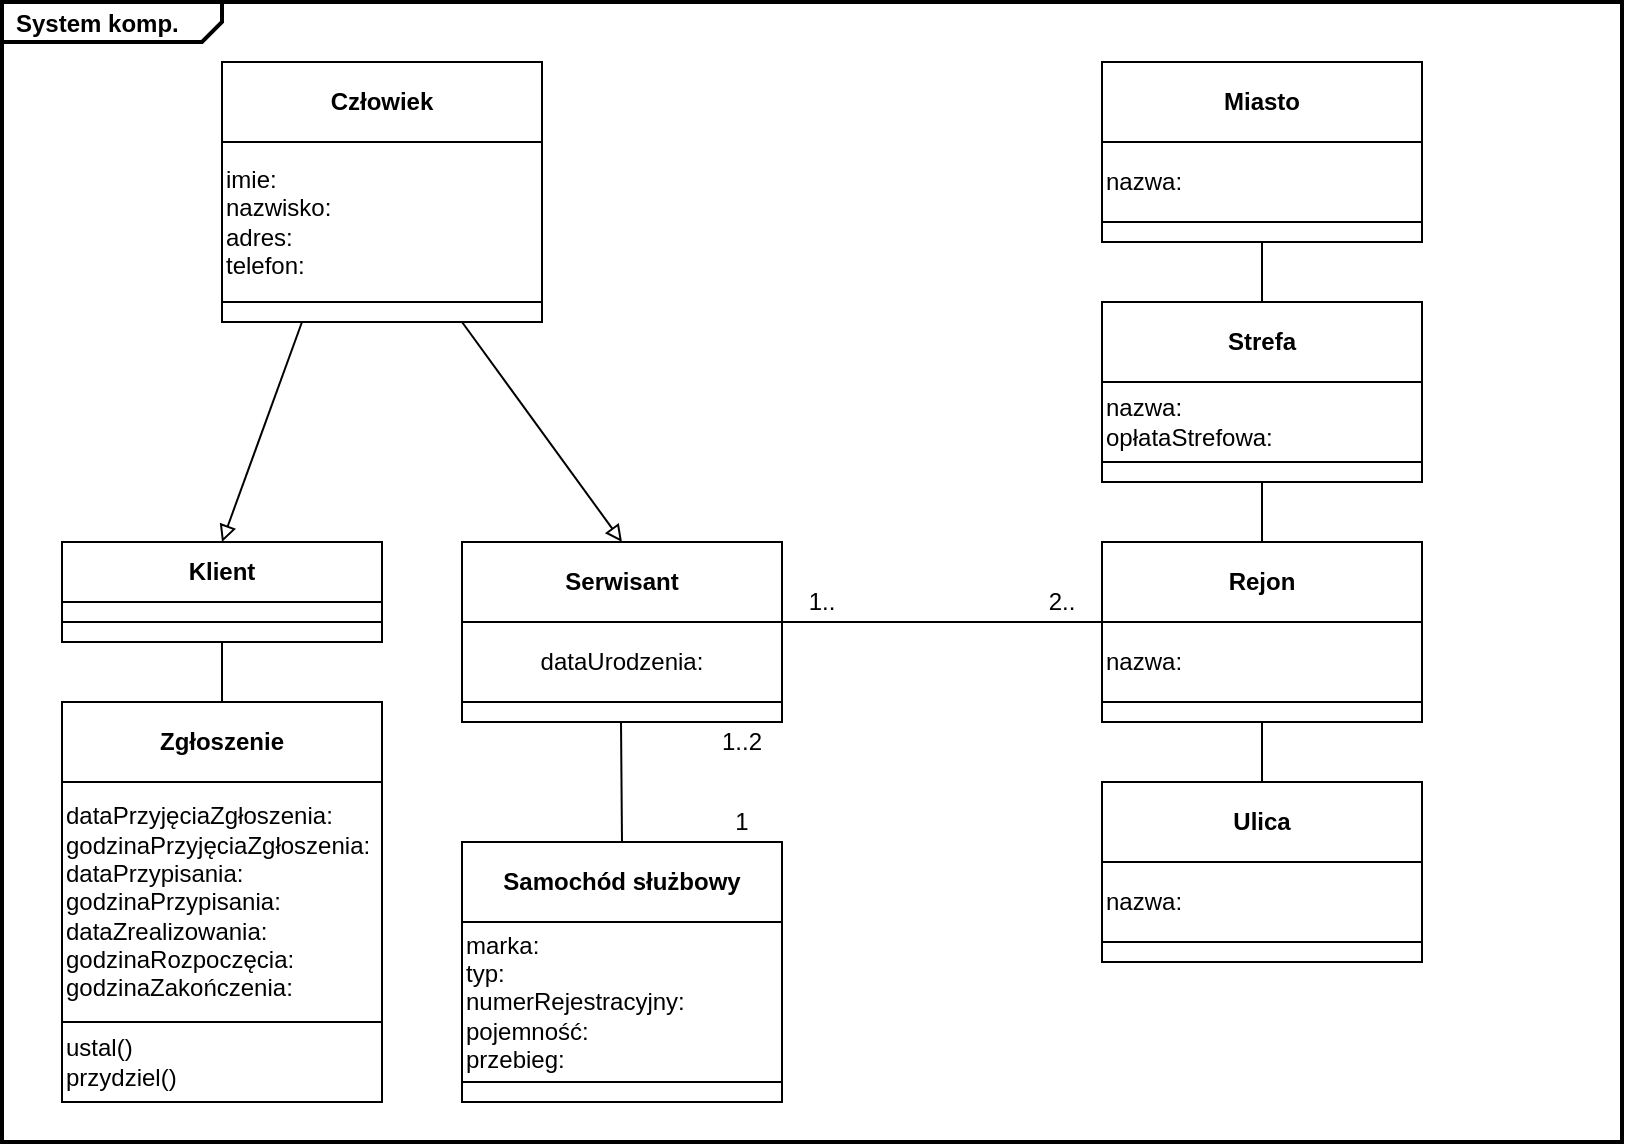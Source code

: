 <mxfile version="13.9.2" type="github">
  <diagram id="Seazb_rRtXd8D2D7vR21" name="Page-1">
    <mxGraphModel dx="787" dy="581" grid="1" gridSize="10" guides="1" tooltips="1" connect="1" arrows="1" fold="1" page="1" pageScale="1" pageWidth="827" pageHeight="1169" math="0" shadow="0">
      <root>
        <mxCell id="0" />
        <mxCell id="1" parent="0" />
        <mxCell id="3DrQ59vwSmMZ8Tdxqmw8-58" value="&lt;p style=&quot;margin: 0px ; margin-top: 4px ; margin-left: 7px ; text-align: left&quot;&gt;&lt;b&gt;System komp.&lt;/b&gt;&lt;/p&gt;" style="html=1;shape=mxgraph.sysml.package;overflow=fill;labelX=110;strokeWidth=2;align=center;" vertex="1" parent="1">
          <mxGeometry x="10" y="10" width="810" height="570" as="geometry" />
        </mxCell>
        <mxCell id="3DrQ59vwSmMZ8Tdxqmw8-1" value="imie:&lt;br&gt;nazwisko:&lt;br&gt;adres:&amp;nbsp;&lt;br&gt;telefon:" style="rounded=0;whiteSpace=wrap;html=1;align=left;" vertex="1" parent="1">
          <mxGeometry x="120" y="80" width="160" height="80" as="geometry" />
        </mxCell>
        <mxCell id="3DrQ59vwSmMZ8Tdxqmw8-2" value="&lt;b&gt;Człowiek&lt;/b&gt;" style="rounded=0;whiteSpace=wrap;html=1;" vertex="1" parent="1">
          <mxGeometry x="120" y="40" width="160" height="40" as="geometry" />
        </mxCell>
        <mxCell id="3DrQ59vwSmMZ8Tdxqmw8-3" value="" style="rounded=0;whiteSpace=wrap;html=1;" vertex="1" parent="1">
          <mxGeometry x="120" y="160" width="160" height="10" as="geometry" />
        </mxCell>
        <mxCell id="3DrQ59vwSmMZ8Tdxqmw8-7" value="&lt;b&gt;Klient&lt;/b&gt;" style="rounded=0;whiteSpace=wrap;html=1;" vertex="1" parent="1">
          <mxGeometry x="40" y="280" width="160" height="30" as="geometry" />
        </mxCell>
        <mxCell id="3DrQ59vwSmMZ8Tdxqmw8-8" value="" style="rounded=0;whiteSpace=wrap;html=1;" vertex="1" parent="1">
          <mxGeometry x="40" y="310" width="160" height="10" as="geometry" />
        </mxCell>
        <mxCell id="3DrQ59vwSmMZ8Tdxqmw8-9" value="" style="rounded=0;whiteSpace=wrap;html=1;" vertex="1" parent="1">
          <mxGeometry x="40" y="320" width="160" height="10" as="geometry" />
        </mxCell>
        <mxCell id="3DrQ59vwSmMZ8Tdxqmw8-11" value="&lt;b&gt;Zgłoszenie&lt;/b&gt;" style="rounded=0;whiteSpace=wrap;html=1;" vertex="1" parent="1">
          <mxGeometry x="40" y="360" width="160" height="40" as="geometry" />
        </mxCell>
        <mxCell id="3DrQ59vwSmMZ8Tdxqmw8-12" value="dataPrzyjęciaZgłoszenia:&lt;br&gt;godzinaPrzyjęciaZgłoszenia:&lt;br&gt;dataPrzypisania:&lt;br&gt;godzinaPrzypisania:&lt;br&gt;dataZrealizowania:&lt;br&gt;godzinaRozpoczęcia:&lt;br&gt;godzinaZakończenia:" style="rounded=0;whiteSpace=wrap;html=1;align=left;" vertex="1" parent="1">
          <mxGeometry x="40" y="400" width="160" height="120" as="geometry" />
        </mxCell>
        <mxCell id="3DrQ59vwSmMZ8Tdxqmw8-13" value="ustal()&lt;br&gt;&lt;div&gt;&lt;span&gt;przydziel()&lt;/span&gt;&lt;/div&gt;" style="rounded=0;whiteSpace=wrap;html=1;align=left;" vertex="1" parent="1">
          <mxGeometry x="40" y="520" width="160" height="40" as="geometry" />
        </mxCell>
        <mxCell id="3DrQ59vwSmMZ8Tdxqmw8-14" value="&lt;b&gt;Serwisant&lt;/b&gt;" style="rounded=0;whiteSpace=wrap;html=1;" vertex="1" parent="1">
          <mxGeometry x="240" y="280" width="160" height="40" as="geometry" />
        </mxCell>
        <mxCell id="3DrQ59vwSmMZ8Tdxqmw8-15" value="dataUrodzenia:" style="rounded=0;whiteSpace=wrap;html=1;" vertex="1" parent="1">
          <mxGeometry x="240" y="320" width="160" height="40" as="geometry" />
        </mxCell>
        <mxCell id="3DrQ59vwSmMZ8Tdxqmw8-16" value="" style="rounded=0;whiteSpace=wrap;html=1;" vertex="1" parent="1">
          <mxGeometry x="240" y="360" width="160" height="10" as="geometry" />
        </mxCell>
        <mxCell id="3DrQ59vwSmMZ8Tdxqmw8-17" value="&lt;b&gt;Samochód służbowy&lt;/b&gt;" style="rounded=0;whiteSpace=wrap;html=1;" vertex="1" parent="1">
          <mxGeometry x="240" y="430" width="160" height="40" as="geometry" />
        </mxCell>
        <mxCell id="3DrQ59vwSmMZ8Tdxqmw8-18" value="marka:&lt;br&gt;typ:&lt;br&gt;numerRejestracyjny:&lt;br&gt;pojemność:&lt;br&gt;przebieg:" style="rounded=0;whiteSpace=wrap;html=1;align=left;" vertex="1" parent="1">
          <mxGeometry x="240" y="470" width="160" height="80" as="geometry" />
        </mxCell>
        <mxCell id="3DrQ59vwSmMZ8Tdxqmw8-19" value="" style="rounded=0;whiteSpace=wrap;html=1;" vertex="1" parent="1">
          <mxGeometry x="240" y="550" width="160" height="10" as="geometry" />
        </mxCell>
        <mxCell id="3DrQ59vwSmMZ8Tdxqmw8-20" value="&lt;b&gt;Miasto&lt;/b&gt;" style="rounded=0;whiteSpace=wrap;html=1;" vertex="1" parent="1">
          <mxGeometry x="560" y="40" width="160" height="40" as="geometry" />
        </mxCell>
        <mxCell id="3DrQ59vwSmMZ8Tdxqmw8-21" value="nazwa:" style="rounded=0;whiteSpace=wrap;html=1;align=left;" vertex="1" parent="1">
          <mxGeometry x="560" y="80" width="160" height="40" as="geometry" />
        </mxCell>
        <mxCell id="3DrQ59vwSmMZ8Tdxqmw8-22" value="&lt;b&gt;Strefa&lt;/b&gt;" style="rounded=0;whiteSpace=wrap;html=1;" vertex="1" parent="1">
          <mxGeometry x="560" y="160" width="160" height="40" as="geometry" />
        </mxCell>
        <mxCell id="3DrQ59vwSmMZ8Tdxqmw8-23" value="" style="rounded=0;whiteSpace=wrap;html=1;" vertex="1" parent="1">
          <mxGeometry x="560" y="120" width="160" height="10" as="geometry" />
        </mxCell>
        <mxCell id="3DrQ59vwSmMZ8Tdxqmw8-24" value="" style="rounded=0;whiteSpace=wrap;html=1;" vertex="1" parent="1">
          <mxGeometry x="560" y="240" width="160" height="10" as="geometry" />
        </mxCell>
        <mxCell id="3DrQ59vwSmMZ8Tdxqmw8-25" value="nazwa:&lt;br&gt;opłataStrefowa:" style="rounded=0;whiteSpace=wrap;html=1;align=left;" vertex="1" parent="1">
          <mxGeometry x="560" y="200" width="160" height="40" as="geometry" />
        </mxCell>
        <mxCell id="3DrQ59vwSmMZ8Tdxqmw8-26" value="&lt;b&gt;Rejon&lt;/b&gt;" style="rounded=0;whiteSpace=wrap;html=1;" vertex="1" parent="1">
          <mxGeometry x="560" y="280" width="160" height="40" as="geometry" />
        </mxCell>
        <mxCell id="3DrQ59vwSmMZ8Tdxqmw8-27" value="nazwa:" style="rounded=0;whiteSpace=wrap;html=1;align=left;" vertex="1" parent="1">
          <mxGeometry x="560" y="320" width="160" height="40" as="geometry" />
        </mxCell>
        <mxCell id="3DrQ59vwSmMZ8Tdxqmw8-28" value="" style="rounded=0;whiteSpace=wrap;html=1;" vertex="1" parent="1">
          <mxGeometry x="560" y="360" width="160" height="10" as="geometry" />
        </mxCell>
        <mxCell id="3DrQ59vwSmMZ8Tdxqmw8-29" value="&lt;b&gt;Ulica&lt;/b&gt;" style="rounded=0;whiteSpace=wrap;html=1;" vertex="1" parent="1">
          <mxGeometry x="560" y="400" width="160" height="40" as="geometry" />
        </mxCell>
        <mxCell id="3DrQ59vwSmMZ8Tdxqmw8-30" value="nazwa:" style="rounded=0;whiteSpace=wrap;html=1;align=left;" vertex="1" parent="1">
          <mxGeometry x="560" y="440" width="160" height="40" as="geometry" />
        </mxCell>
        <mxCell id="3DrQ59vwSmMZ8Tdxqmw8-31" value="" style="rounded=0;whiteSpace=wrap;html=1;" vertex="1" parent="1">
          <mxGeometry x="560" y="480" width="160" height="10" as="geometry" />
        </mxCell>
        <mxCell id="3DrQ59vwSmMZ8Tdxqmw8-35" value="" style="endArrow=none;html=1;exitX=0.5;exitY=0;exitDx=0;exitDy=0;" edge="1" parent="1" source="3DrQ59vwSmMZ8Tdxqmw8-17">
          <mxGeometry width="50" height="50" relative="1" as="geometry">
            <mxPoint x="320" y="400" as="sourcePoint" />
            <mxPoint x="319.5" y="370" as="targetPoint" />
          </mxGeometry>
        </mxCell>
        <mxCell id="3DrQ59vwSmMZ8Tdxqmw8-36" value="" style="endArrow=none;html=1;exitX=1;exitY=0;exitDx=0;exitDy=0;entryX=0;entryY=0;entryDx=0;entryDy=0;" edge="1" parent="1" source="3DrQ59vwSmMZ8Tdxqmw8-15" target="3DrQ59vwSmMZ8Tdxqmw8-27">
          <mxGeometry width="50" height="50" relative="1" as="geometry">
            <mxPoint x="510" y="410" as="sourcePoint" />
            <mxPoint x="560" y="360" as="targetPoint" />
          </mxGeometry>
        </mxCell>
        <mxCell id="3DrQ59vwSmMZ8Tdxqmw8-37" value="" style="endArrow=none;html=1;exitX=0.5;exitY=1;exitDx=0;exitDy=0;" edge="1" parent="1" source="3DrQ59vwSmMZ8Tdxqmw8-24">
          <mxGeometry width="50" height="50" relative="1" as="geometry">
            <mxPoint x="590" y="340" as="sourcePoint" />
            <mxPoint x="640" y="280" as="targetPoint" />
          </mxGeometry>
        </mxCell>
        <mxCell id="3DrQ59vwSmMZ8Tdxqmw8-38" value="" style="endArrow=none;html=1;exitX=0.5;exitY=0;exitDx=0;exitDy=0;entryX=0.5;entryY=1;entryDx=0;entryDy=0;" edge="1" parent="1" source="3DrQ59vwSmMZ8Tdxqmw8-22" target="3DrQ59vwSmMZ8Tdxqmw8-23">
          <mxGeometry width="50" height="50" relative="1" as="geometry">
            <mxPoint x="590" y="220" as="sourcePoint" />
            <mxPoint x="640" y="170" as="targetPoint" />
          </mxGeometry>
        </mxCell>
        <mxCell id="3DrQ59vwSmMZ8Tdxqmw8-39" value="" style="endArrow=none;html=1;exitX=0.5;exitY=1;exitDx=0;exitDy=0;" edge="1" parent="1" source="3DrQ59vwSmMZ8Tdxqmw8-28">
          <mxGeometry width="50" height="50" relative="1" as="geometry">
            <mxPoint x="670" y="580" as="sourcePoint" />
            <mxPoint x="640" y="400" as="targetPoint" />
          </mxGeometry>
        </mxCell>
        <mxCell id="3DrQ59vwSmMZ8Tdxqmw8-40" value="1.." style="text;html=1;strokeColor=none;fillColor=none;align=center;verticalAlign=middle;whiteSpace=wrap;rounded=0;" vertex="1" parent="1">
          <mxGeometry x="400" y="300" width="40" height="20" as="geometry" />
        </mxCell>
        <mxCell id="3DrQ59vwSmMZ8Tdxqmw8-41" value="2.." style="text;html=1;strokeColor=none;fillColor=none;align=center;verticalAlign=middle;whiteSpace=wrap;rounded=0;" vertex="1" parent="1">
          <mxGeometry x="520" y="300" width="40" height="20" as="geometry" />
        </mxCell>
        <mxCell id="3DrQ59vwSmMZ8Tdxqmw8-45" value="" style="endArrow=none;html=1;exitX=0.5;exitY=0;exitDx=0;exitDy=0;" edge="1" parent="1" source="3DrQ59vwSmMZ8Tdxqmw8-11">
          <mxGeometry width="50" height="50" relative="1" as="geometry">
            <mxPoint x="70" y="380" as="sourcePoint" />
            <mxPoint x="120" y="330" as="targetPoint" />
          </mxGeometry>
        </mxCell>
        <mxCell id="3DrQ59vwSmMZ8Tdxqmw8-46" value="1..2" style="text;html=1;strokeColor=none;fillColor=none;align=center;verticalAlign=middle;whiteSpace=wrap;rounded=0;" vertex="1" parent="1">
          <mxGeometry x="360" y="370" width="40" height="20" as="geometry" />
        </mxCell>
        <mxCell id="3DrQ59vwSmMZ8Tdxqmw8-48" value="1" style="text;html=1;strokeColor=none;fillColor=none;align=center;verticalAlign=middle;whiteSpace=wrap;rounded=0;" vertex="1" parent="1">
          <mxGeometry x="360" y="410" width="40" height="20" as="geometry" />
        </mxCell>
        <mxCell id="3DrQ59vwSmMZ8Tdxqmw8-60" value="" style="endArrow=block;html=1;endFill=0;entryX=0.5;entryY=0;entryDx=0;entryDy=0;" edge="1" parent="1" target="3DrQ59vwSmMZ8Tdxqmw8-14">
          <mxGeometry width="50" height="50" relative="1" as="geometry">
            <mxPoint x="240" y="170" as="sourcePoint" />
            <mxPoint x="290" y="120" as="targetPoint" />
          </mxGeometry>
        </mxCell>
        <mxCell id="3DrQ59vwSmMZ8Tdxqmw8-61" value="" style="endArrow=block;html=1;endFill=0;entryX=0.5;entryY=0;entryDx=0;entryDy=0;" edge="1" parent="1" target="3DrQ59vwSmMZ8Tdxqmw8-7">
          <mxGeometry width="50" height="50" relative="1" as="geometry">
            <mxPoint x="160" y="170" as="sourcePoint" />
            <mxPoint x="210" y="120" as="targetPoint" />
          </mxGeometry>
        </mxCell>
      </root>
    </mxGraphModel>
  </diagram>
</mxfile>
